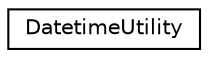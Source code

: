 digraph "Graphical Class Hierarchy"
{
 // LATEX_PDF_SIZE
  edge [fontname="Helvetica",fontsize="10",labelfontname="Helvetica",labelfontsize="10"];
  node [fontname="Helvetica",fontsize="10",shape=record];
  rankdir="LR";
  Node0 [label="DatetimeUtility",height=0.2,width=0.4,color="black", fillcolor="white", style="filled",URL="$class_datetime_utility.html",tooltip=" "];
}
